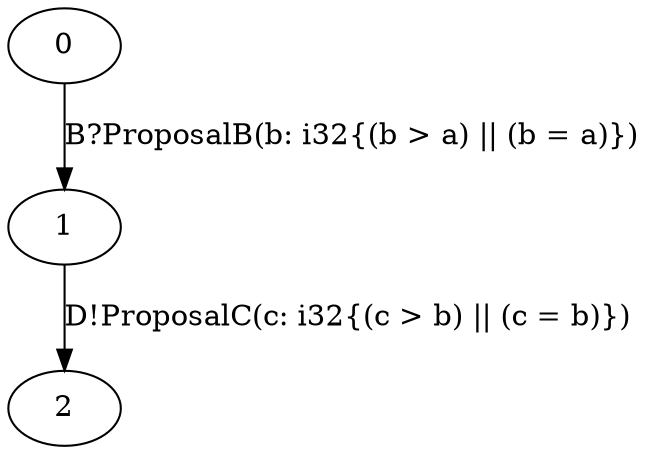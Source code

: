 digraph C {
  0;
  1;
  2;
  
  
  0 -> 1 [label="B?ProposalB(b: i32{(b > a) || (b = a)})", ];
  1 -> 2 [label="D!ProposalC(c: i32{(c > b) || (c = b)})", ];
  
  }
